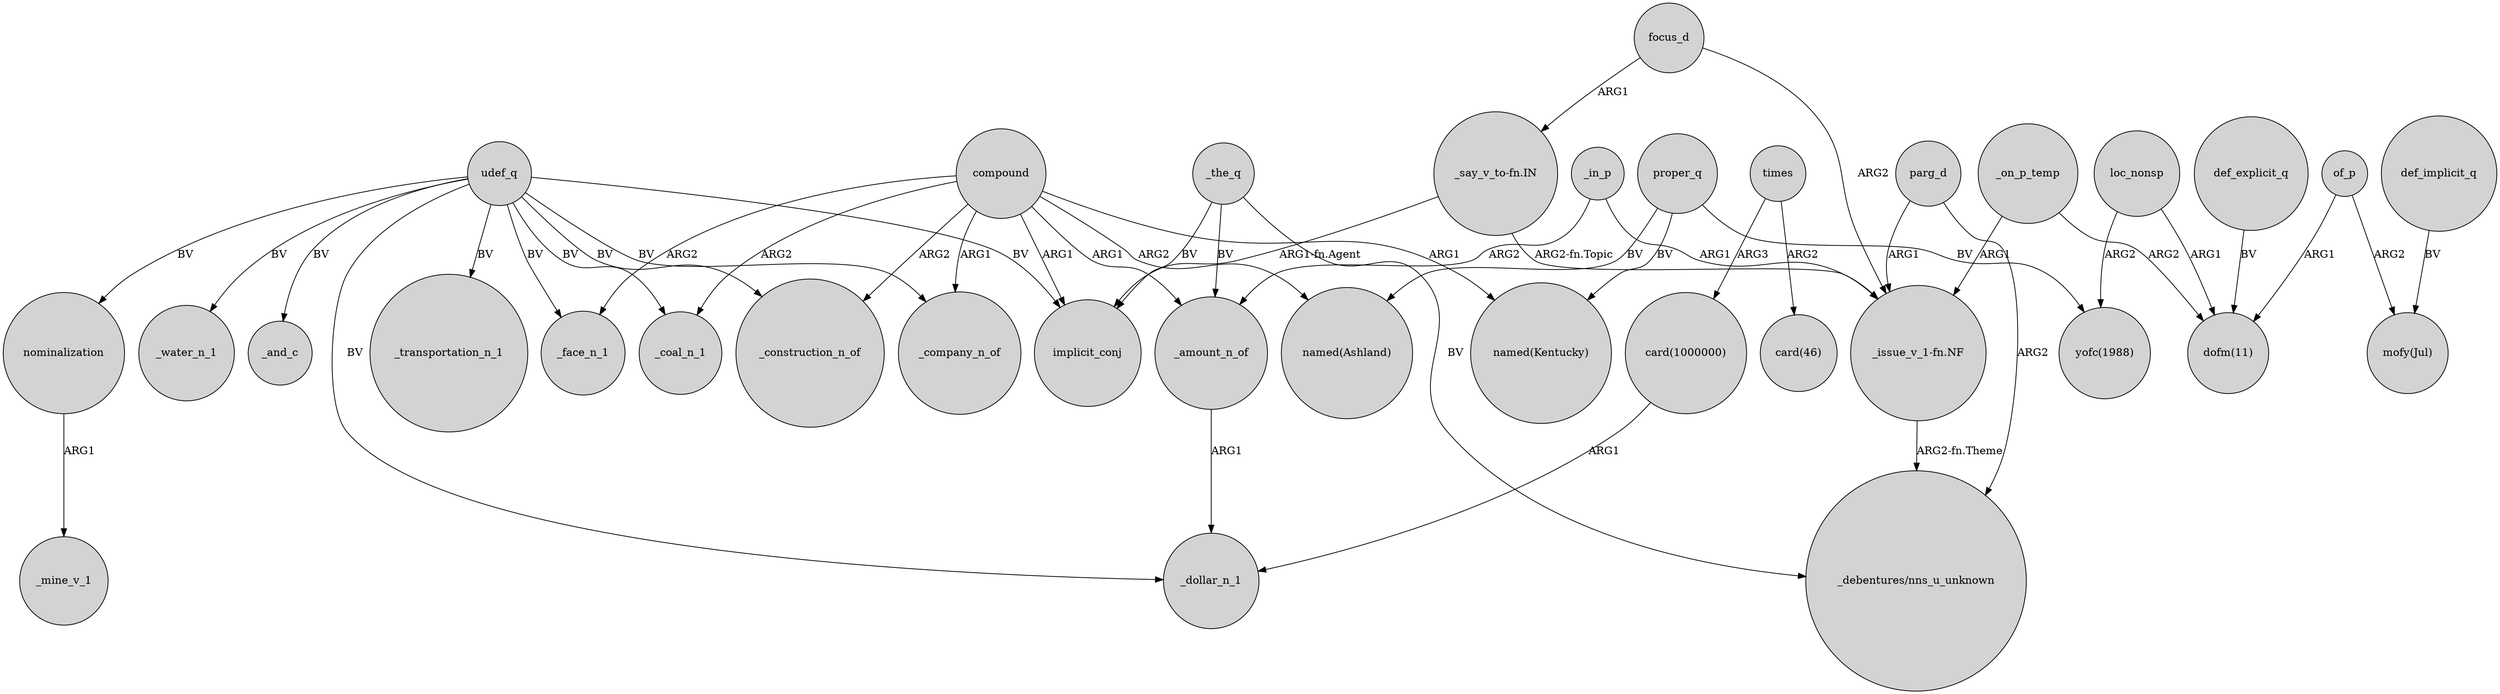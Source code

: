 digraph {
	node [shape=circle style=filled]
	"card(1000000)" -> _dollar_n_1 [label=ARG1]
	udef_q -> _face_n_1 [label=BV]
	"_issue_v_1-fn.NF" -> "_debentures/nns_u_unknown" [label="ARG2-fn.Theme"]
	udef_q -> _transportation_n_1 [label=BV]
	_the_q -> _amount_n_of [label=BV]
	def_implicit_q -> "mofy(Jul)" [label=BV]
	compound -> _face_n_1 [label=ARG2]
	loc_nonsp -> "dofm(11)" [label=ARG1]
	_the_q -> implicit_conj [label=BV]
	"_say_v_to-fn.IN" -> "_issue_v_1-fn.NF" [label="ARG2-fn.Topic"]
	def_explicit_q -> "dofm(11)" [label=BV]
	nominalization -> _mine_v_1 [label=ARG1]
	_in_p -> _amount_n_of [label=ARG2]
	compound -> _coal_n_1 [label=ARG2]
	parg_d -> "_debentures/nns_u_unknown" [label=ARG2]
	times -> "card(46)" [label=ARG2]
	udef_q -> _coal_n_1 [label=BV]
	focus_d -> "_issue_v_1-fn.NF" [label=ARG2]
	udef_q -> implicit_conj [label=BV]
	of_p -> "mofy(Jul)" [label=ARG2]
	proper_q -> "named(Kentucky)" [label=BV]
	compound -> _company_n_of [label=ARG1]
	compound -> "named(Kentucky)" [label=ARG1]
	_on_p_temp -> "dofm(11)" [label=ARG2]
	parg_d -> "_issue_v_1-fn.NF" [label=ARG1]
	compound -> _amount_n_of [label=ARG1]
	udef_q -> _water_n_1 [label=BV]
	_in_p -> "_issue_v_1-fn.NF" [label=ARG1]
	times -> "card(1000000)" [label=ARG3]
	proper_q -> "yofc(1988)" [label=BV]
	compound -> implicit_conj [label=ARG1]
	udef_q -> nominalization [label=BV]
	compound -> "named(Ashland)" [label=ARG2]
	"_say_v_to-fn.IN" -> implicit_conj [label="ARG1-fn.Agent"]
	_the_q -> "_debentures/nns_u_unknown" [label=BV]
	_on_p_temp -> "_issue_v_1-fn.NF" [label=ARG1]
	udef_q -> _company_n_of [label=BV]
	compound -> _construction_n_of [label=ARG2]
	_amount_n_of -> _dollar_n_1 [label=ARG1]
	udef_q -> _and_c [label=BV]
	udef_q -> _construction_n_of [label=BV]
	proper_q -> "named(Ashland)" [label=BV]
	of_p -> "dofm(11)" [label=ARG1]
	udef_q -> _dollar_n_1 [label=BV]
	focus_d -> "_say_v_to-fn.IN" [label=ARG1]
	loc_nonsp -> "yofc(1988)" [label=ARG2]
}
